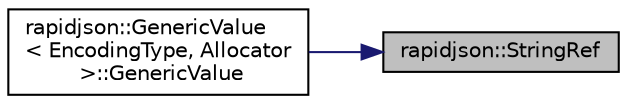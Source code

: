 digraph "rapidjson::StringRef"
{
 // INTERACTIVE_SVG=YES
 // LATEX_PDF_SIZE
  edge [fontname="Helvetica",fontsize="10",labelfontname="Helvetica",labelfontsize="10"];
  node [fontname="Helvetica",fontsize="10",shape=record];
  rankdir="RL";
  Node120 [label="rapidjson::StringRef",height=0.2,width=0.4,color="black", fillcolor="grey75", style="filled", fontcolor="black",tooltip="Mark a character pointer as constant string."];
  Node120 -> Node121 [dir="back",color="midnightblue",fontsize="10",style="solid",fontname="Helvetica"];
  Node121 [label="rapidjson::GenericValue\l\< EncodingType, Allocator\l \>::GenericValue",height=0.2,width=0.4,color="black", fillcolor="white", style="filled",URL="$classrapidjson_1_1_generic_value.html#adca019775f68f012643781cd2c2515ac",tooltip="Explicit copy constructor (with allocator)"];
}
